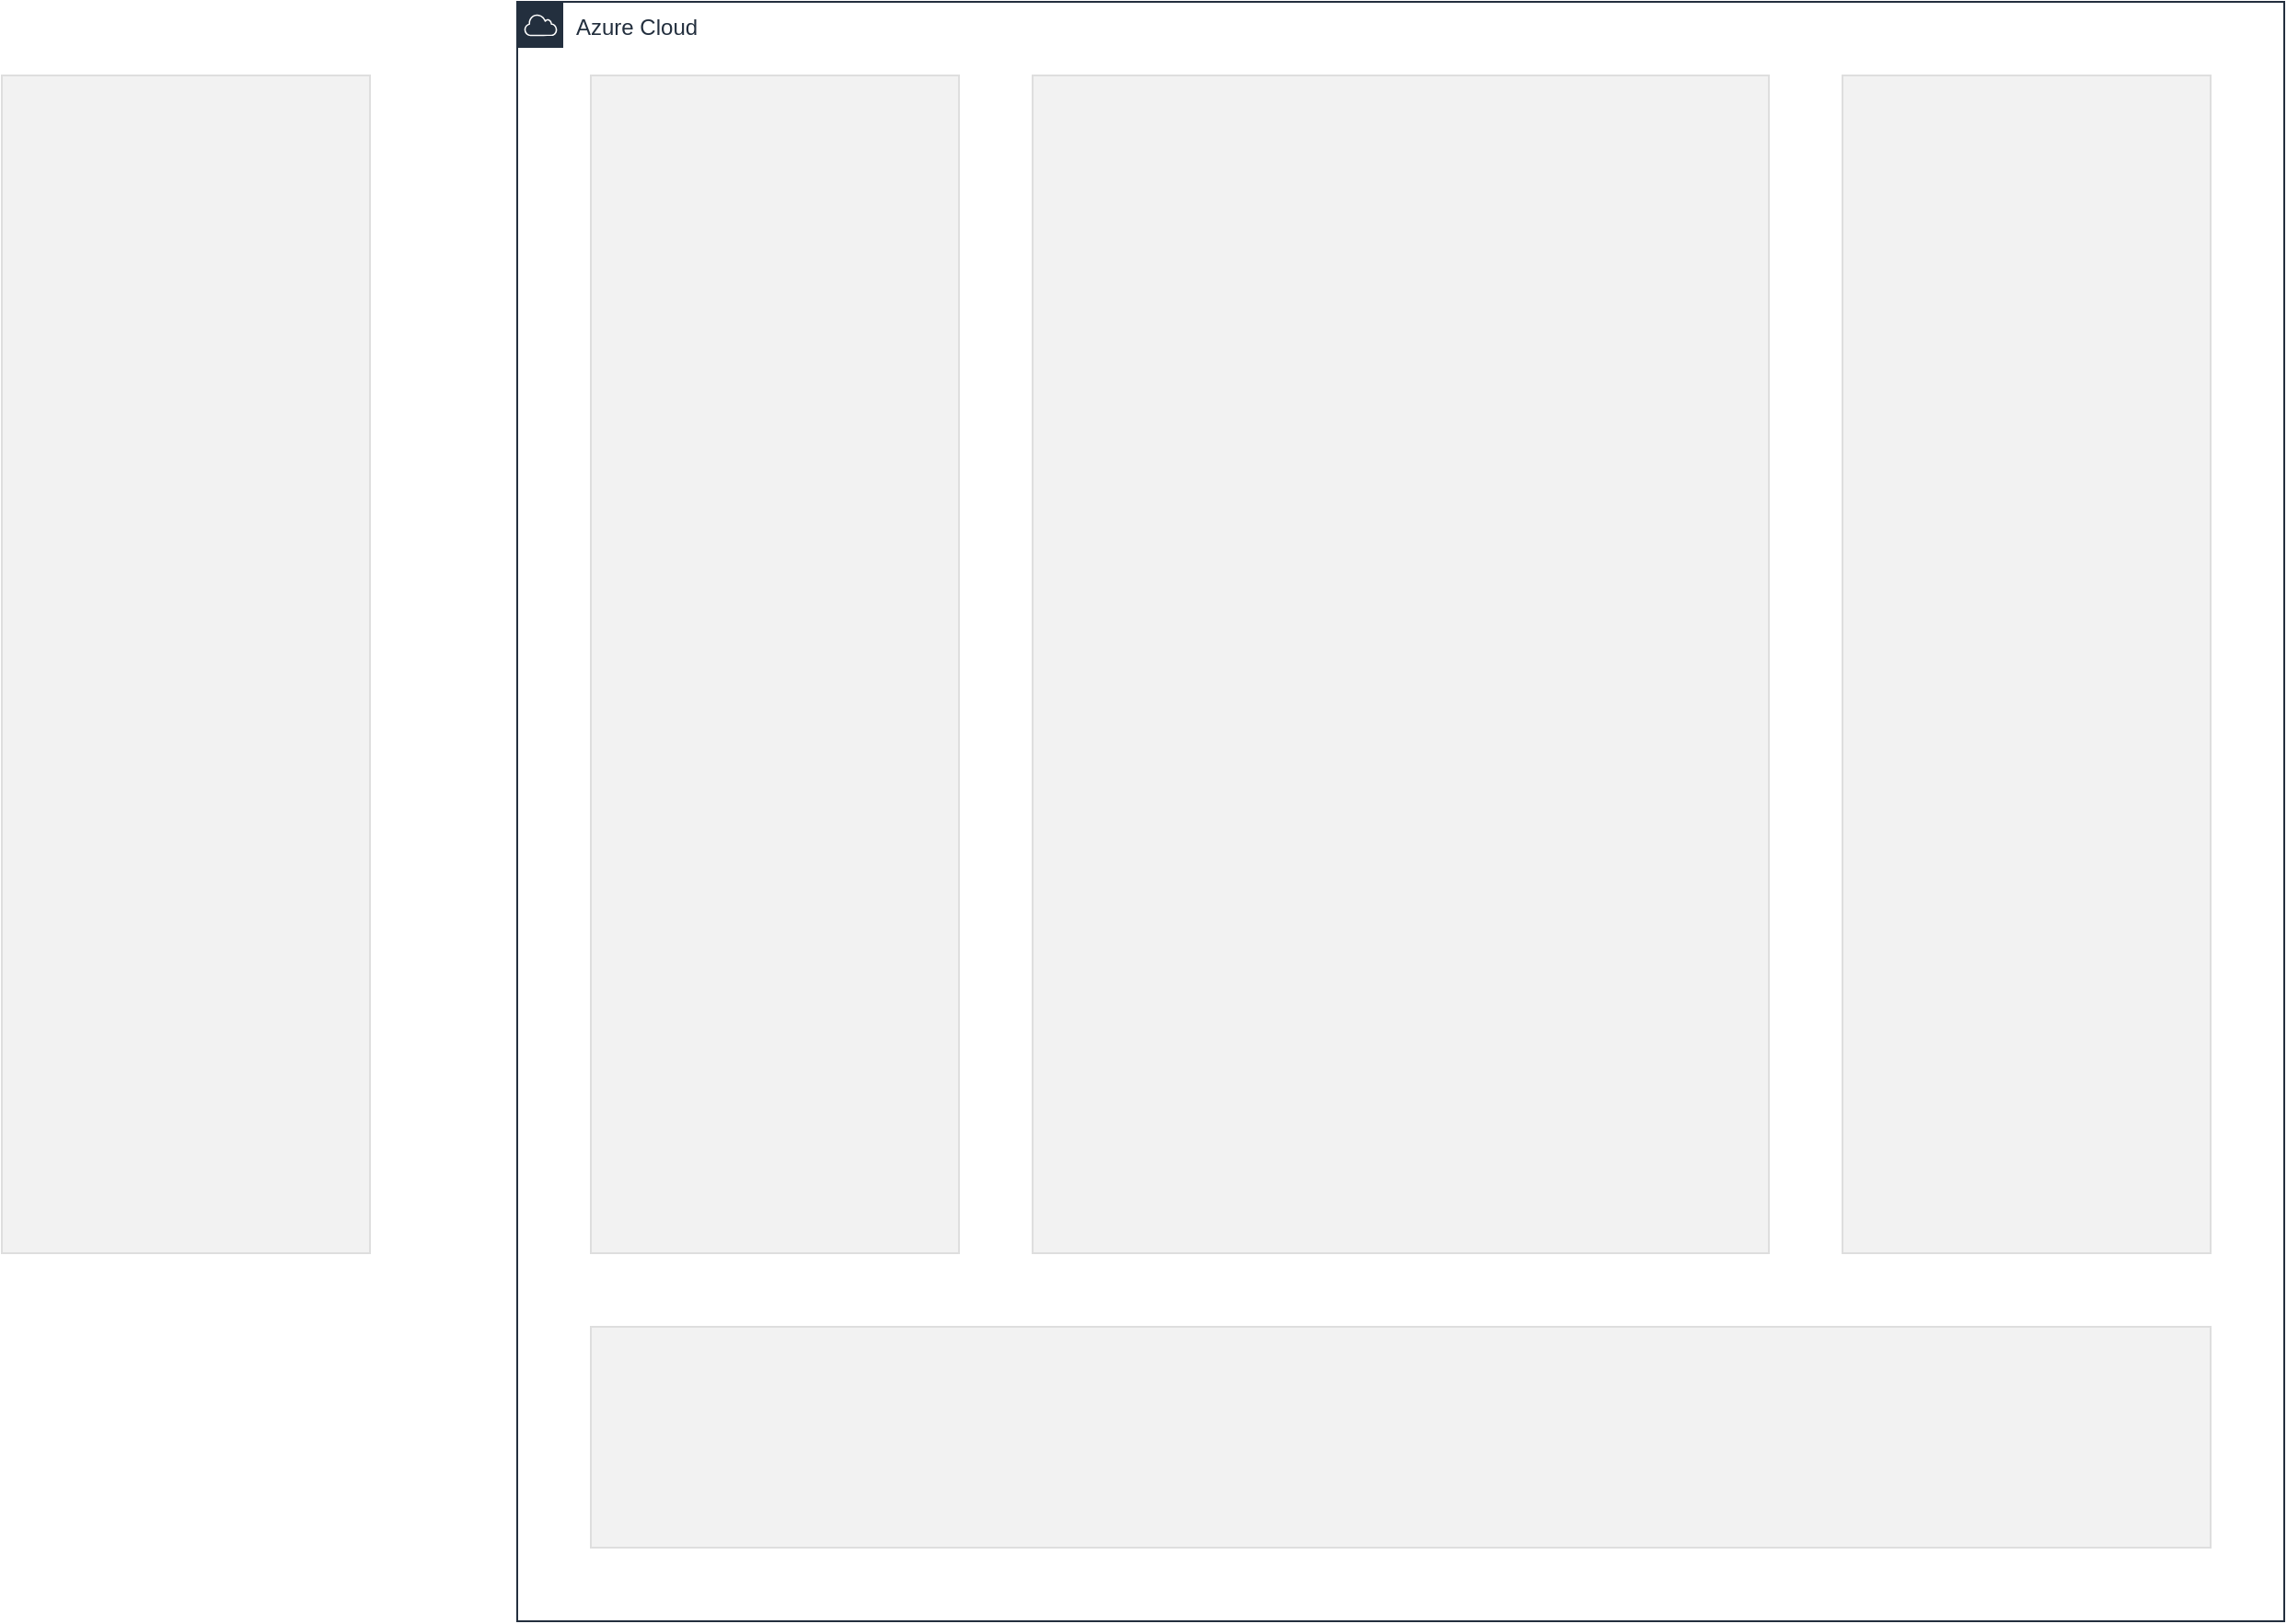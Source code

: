 <mxfile version="21.6.6" type="github">
  <diagram name="Page-1" id="vbewadXqxQKbsspDtFwr">
    <mxGraphModel dx="2876" dy="804" grid="1" gridSize="10" guides="1" tooltips="1" connect="1" arrows="1" fold="1" page="1" pageScale="1" pageWidth="850" pageHeight="1100" math="0" shadow="0">
      <root>
        <mxCell id="0" />
        <mxCell id="1" parent="0" />
        <mxCell id="VQkqaN84CaBkrBaP3wh3-1" value="Azure Cloud" style="points=[[0,0],[0.25,0],[0.5,0],[0.75,0],[1,0],[1,0.25],[1,0.5],[1,0.75],[1,1],[0.75,1],[0.5,1],[0.25,1],[0,1],[0,0.75],[0,0.5],[0,0.25]];outlineConnect=0;gradientColor=none;html=1;whiteSpace=wrap;fontSize=12;fontStyle=0;container=1;pointerEvents=0;collapsible=0;recursiveResize=0;shape=mxgraph.aws4.group;grIcon=mxgraph.aws4.group_aws_cloud;strokeColor=#232F3E;fillColor=#FFFFFF;verticalAlign=top;align=left;spacingLeft=30;fontColor=#232F3E;dashed=0;" vertex="1" parent="1">
          <mxGeometry x="120" y="200" width="960" height="880" as="geometry" />
        </mxCell>
        <mxCell id="VQkqaN84CaBkrBaP3wh3-3" value="" style="rounded=0;labelBackgroundColor=#FFFFFF;fillColor=#F2F2F2;strokeColor=#DEDEDE;" vertex="1" parent="VQkqaN84CaBkrBaP3wh3-1">
          <mxGeometry x="40" y="40" width="200" height="640" as="geometry" />
        </mxCell>
        <mxCell id="VQkqaN84CaBkrBaP3wh3-4" value="" style="rounded=0;labelBackgroundColor=#FFFFFF;fillColor=#F2F2F2;strokeColor=#DEDEDE;" vertex="1" parent="VQkqaN84CaBkrBaP3wh3-1">
          <mxGeometry x="280" y="40" width="400" height="640" as="geometry" />
        </mxCell>
        <mxCell id="VQkqaN84CaBkrBaP3wh3-5" value="" style="rounded=0;labelBackgroundColor=#FFFFFF;fillColor=#F2F2F2;strokeColor=#DEDEDE;" vertex="1" parent="VQkqaN84CaBkrBaP3wh3-1">
          <mxGeometry x="40" y="720" width="880" height="120" as="geometry" />
        </mxCell>
        <mxCell id="VQkqaN84CaBkrBaP3wh3-6" value="" style="rounded=0;labelBackgroundColor=#FFFFFF;fillColor=#F2F2F2;strokeColor=#DEDEDE;" vertex="1" parent="VQkqaN84CaBkrBaP3wh3-1">
          <mxGeometry x="720" y="40" width="200" height="640" as="geometry" />
        </mxCell>
        <mxCell id="VQkqaN84CaBkrBaP3wh3-7" value="" style="rounded=0;labelBackgroundColor=#FFFFFF;fillColor=#F2F2F2;strokeColor=#DEDEDE;" vertex="1" parent="1">
          <mxGeometry x="-160" y="240" width="200" height="640" as="geometry" />
        </mxCell>
      </root>
    </mxGraphModel>
  </diagram>
</mxfile>
